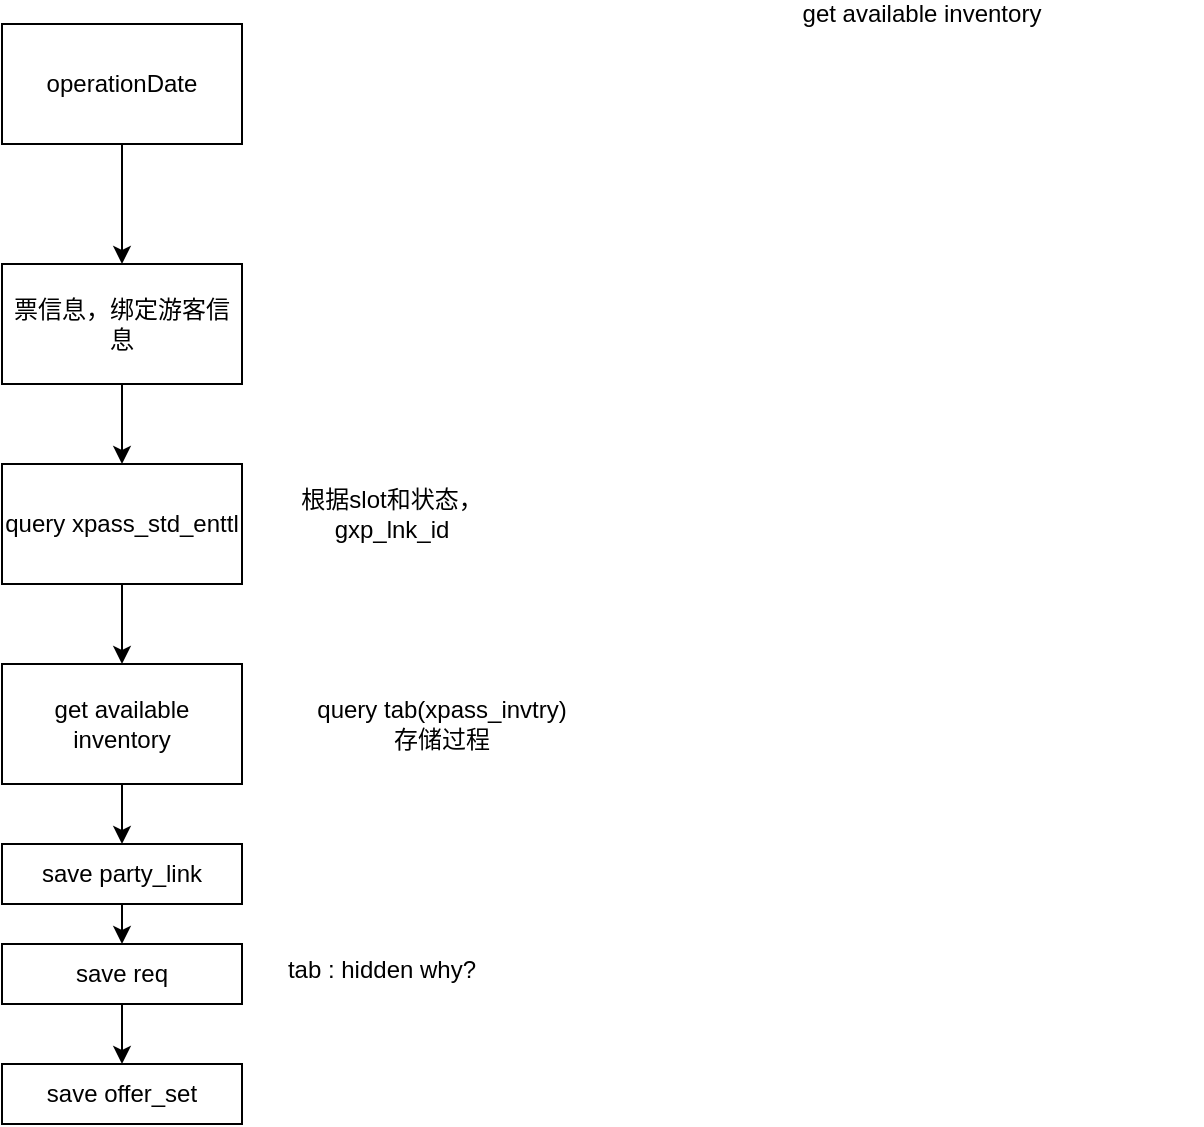 <mxfile version="15.2.9" type="github">
  <diagram id="3ysbaDo2516TQu_MLnd9" name="Page-1">
    <mxGraphModel dx="1186" dy="693" grid="1" gridSize="10" guides="1" tooltips="1" connect="1" arrows="1" fold="1" page="1" pageScale="1" pageWidth="850" pageHeight="1100" math="0" shadow="0">
      <root>
        <mxCell id="0" />
        <mxCell id="1" parent="0" />
        <mxCell id="xRJlRvF-Z_RWEvjEGXM0-2" style="edgeStyle=orthogonalEdgeStyle;rounded=0;orthogonalLoop=1;jettySize=auto;html=1;exitX=0.5;exitY=1;exitDx=0;exitDy=0;" parent="1" source="xRJlRvF-Z_RWEvjEGXM0-1" edge="1">
          <mxGeometry relative="1" as="geometry">
            <mxPoint x="110" y="150" as="targetPoint" />
            <Array as="points">
              <mxPoint x="110" y="150" />
              <mxPoint x="110" y="150" />
            </Array>
          </mxGeometry>
        </mxCell>
        <mxCell id="xRJlRvF-Z_RWEvjEGXM0-1" value="operationDate" style="rounded=0;whiteSpace=wrap;html=1;" parent="1" vertex="1">
          <mxGeometry x="50" y="30" width="120" height="60" as="geometry" />
        </mxCell>
        <mxCell id="xRJlRvF-Z_RWEvjEGXM0-5" style="edgeStyle=orthogonalEdgeStyle;rounded=0;orthogonalLoop=1;jettySize=auto;html=1;exitX=0.5;exitY=1;exitDx=0;exitDy=0;entryX=0.5;entryY=0;entryDx=0;entryDy=0;" parent="1" source="xRJlRvF-Z_RWEvjEGXM0-3" target="xRJlRvF-Z_RWEvjEGXM0-4" edge="1">
          <mxGeometry relative="1" as="geometry" />
        </mxCell>
        <mxCell id="xRJlRvF-Z_RWEvjEGXM0-3" value="票信息，绑定游客信息" style="rounded=0;whiteSpace=wrap;html=1;" parent="1" vertex="1">
          <mxGeometry x="50" y="150" width="120" height="60" as="geometry" />
        </mxCell>
        <mxCell id="xRJlRvF-Z_RWEvjEGXM0-7" style="edgeStyle=orthogonalEdgeStyle;rounded=0;orthogonalLoop=1;jettySize=auto;html=1;exitX=0.5;exitY=1;exitDx=0;exitDy=0;" parent="1" source="xRJlRvF-Z_RWEvjEGXM0-4" target="xRJlRvF-Z_RWEvjEGXM0-6" edge="1">
          <mxGeometry relative="1" as="geometry" />
        </mxCell>
        <mxCell id="xRJlRvF-Z_RWEvjEGXM0-4" value="query xpass_std_enttl" style="rounded=0;whiteSpace=wrap;html=1;" parent="1" vertex="1">
          <mxGeometry x="50" y="250" width="120" height="60" as="geometry" />
        </mxCell>
        <mxCell id="xRJlRvF-Z_RWEvjEGXM0-13" style="edgeStyle=orthogonalEdgeStyle;rounded=0;orthogonalLoop=1;jettySize=auto;html=1;exitX=0.5;exitY=1;exitDx=0;exitDy=0;entryX=0.5;entryY=0;entryDx=0;entryDy=0;" parent="1" source="xRJlRvF-Z_RWEvjEGXM0-6" target="xRJlRvF-Z_RWEvjEGXM0-12" edge="1">
          <mxGeometry relative="1" as="geometry" />
        </mxCell>
        <mxCell id="xRJlRvF-Z_RWEvjEGXM0-6" value="get available inventory" style="rounded=0;whiteSpace=wrap;html=1;" parent="1" vertex="1">
          <mxGeometry x="50" y="350" width="120" height="60" as="geometry" />
        </mxCell>
        <mxCell id="xRJlRvF-Z_RWEvjEGXM0-9" value="get available inventory" style="text;html=1;strokeColor=none;fillColor=none;align=center;verticalAlign=middle;whiteSpace=wrap;rounded=0;" parent="1" vertex="1">
          <mxGeometry x="370" y="20" width="280" height="10" as="geometry" />
        </mxCell>
        <mxCell id="xRJlRvF-Z_RWEvjEGXM0-10" value="根据slot和状态，gxp_lnk_id" style="text;html=1;strokeColor=none;fillColor=none;align=center;verticalAlign=middle;whiteSpace=wrap;rounded=0;" parent="1" vertex="1">
          <mxGeometry x="180" y="270" width="130" height="10" as="geometry" />
        </mxCell>
        <mxCell id="xRJlRvF-Z_RWEvjEGXM0-11" value="query tab(xpass_invtry)&lt;br&gt;存储过程" style="text;html=1;strokeColor=none;fillColor=none;align=center;verticalAlign=middle;whiteSpace=wrap;rounded=0;" parent="1" vertex="1">
          <mxGeometry x="200" y="360" width="140" height="40" as="geometry" />
        </mxCell>
        <mxCell id="xRJlRvF-Z_RWEvjEGXM0-17" style="edgeStyle=orthogonalEdgeStyle;rounded=0;orthogonalLoop=1;jettySize=auto;html=1;exitX=0.5;exitY=1;exitDx=0;exitDy=0;entryX=0.5;entryY=0;entryDx=0;entryDy=0;" parent="1" source="xRJlRvF-Z_RWEvjEGXM0-12" target="xRJlRvF-Z_RWEvjEGXM0-15" edge="1">
          <mxGeometry relative="1" as="geometry" />
        </mxCell>
        <mxCell id="xRJlRvF-Z_RWEvjEGXM0-12" value="save party_link" style="rounded=0;whiteSpace=wrap;html=1;" parent="1" vertex="1">
          <mxGeometry x="50" y="440" width="120" height="30" as="geometry" />
        </mxCell>
        <mxCell id="xRJlRvF-Z_RWEvjEGXM0-19" style="edgeStyle=orthogonalEdgeStyle;rounded=0;orthogonalLoop=1;jettySize=auto;html=1;" parent="1" source="xRJlRvF-Z_RWEvjEGXM0-15" target="xRJlRvF-Z_RWEvjEGXM0-16" edge="1">
          <mxGeometry relative="1" as="geometry" />
        </mxCell>
        <mxCell id="xRJlRvF-Z_RWEvjEGXM0-15" value="save req" style="rounded=0;whiteSpace=wrap;html=1;" parent="1" vertex="1">
          <mxGeometry x="50" y="490" width="120" height="30" as="geometry" />
        </mxCell>
        <mxCell id="xRJlRvF-Z_RWEvjEGXM0-16" value="save offer_set" style="rounded=0;whiteSpace=wrap;html=1;" parent="1" vertex="1">
          <mxGeometry x="50" y="550" width="120" height="30" as="geometry" />
        </mxCell>
        <mxCell id="xRJlRvF-Z_RWEvjEGXM0-20" value="tab : hidden why?" style="text;html=1;strokeColor=none;fillColor=none;align=center;verticalAlign=middle;whiteSpace=wrap;rounded=0;" parent="1" vertex="1">
          <mxGeometry x="190" y="495" width="100" height="15" as="geometry" />
        </mxCell>
      </root>
    </mxGraphModel>
  </diagram>
</mxfile>

